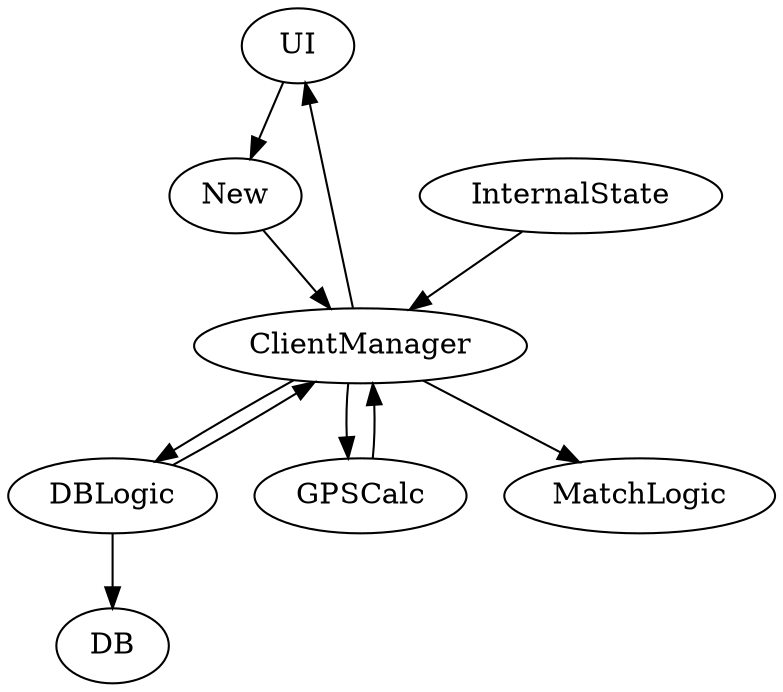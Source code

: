 digraph “datarace”{

UI->New;
New->ClientManager;
ClientManager->UI;
InternalState->ClientManager;
ClientManager->DBLogic;
DBLogic->ClientManager;
ClientManager->GPSCalc;
GPSCalc->ClientManager;
ClientManager->MatchLogic;
DBLogic->DB;
}